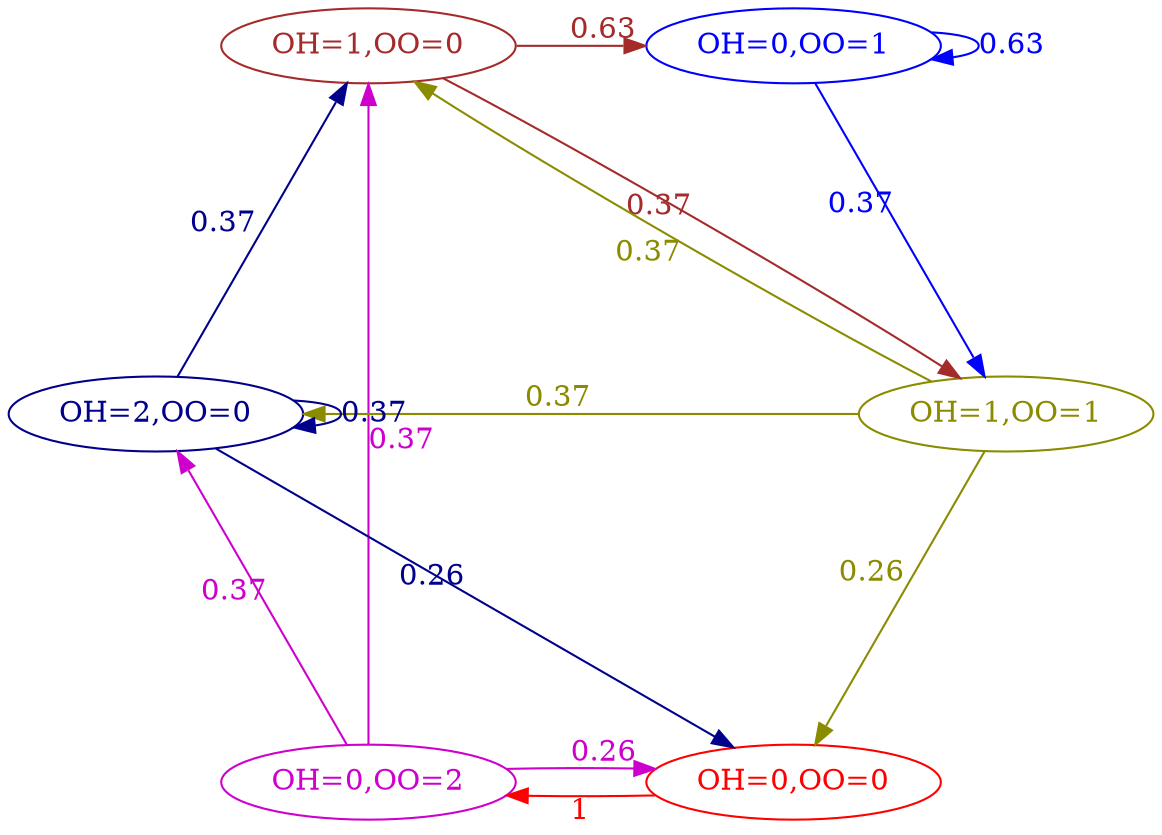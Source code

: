 digraph simple_inventory
{
  /*
  Sequence of events in a day:
  1: Observe State (On-hand, On-Order) denoted as (OH, OO)
  2: Take Action (denoted as O): Order max(2-(OO+OH), 0)  units
  4: Received order quantity that was placed the previous day
  5: Experience poisson random demand with poisson mean = 1.0
  */
  layout="circo"
  A [label="OH=0,OO=0", color=Red, fontcolor=Red]
  B [label="OH=0,OO=1", color=Blue, fontcolor=Blue]
  C [label="OH=0,OO=2", color=magenta3, fontcolor=magenta3]
  D [label="OH=1,OO=0", color=Brown, fontcolor=Brown]
  E [label="OH=1,OO=1", color=yellow4, fontcolor=yellow4]
  F [label="OH=2,OO=0", color=blue4, fontcolor=blue4]

  A->C [label="1", color=Red, fontcolor=Red]

  B->B [label="0.63", color=Blue, fontcolor=Blue]
  B->E [label="0.37", color=Blue, fontcolor=Blue]

  C->A [label="0.26", color=magenta3, fontcolor=magenta3]
  C->D [label="0.37", color=magenta3, fontcolor=magenta3]
  C->F [label="0.37", color=magenta3, fontcolor=magenta3]

  D->B [label="0.63", color=Brown, fontcolor=Brown]
  D->E [label="0.37", color=Brown, fontcolor=Brown]
  
  E->A [label="0.26", color=yellow4, fontcolor=yellow4]
  E->D [label="0.37", color=yellow4, fontcolor=yellow4]
  E->F [label="0.37", color=yellow4, fontcolor=yellow4]

  F->A [label="0.26", color=blue4, fontcolor=blue4]
  F->D [label="0.37", color=blue4, fontcolor=blue4]
  F->F [label="0.37", color=blue4, fontcolor=blue4]
}
